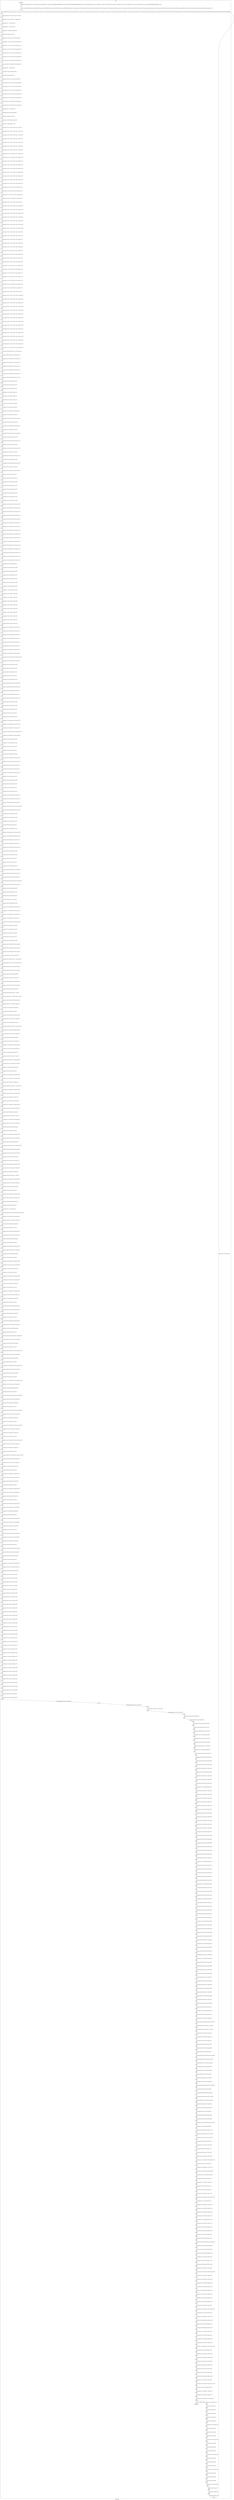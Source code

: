 digraph G {
label="Btor2XCFA";
subgraph cluster_0 {
label="main";
main_init[];
l1[];
l3[];
l4[];
l5[];
l6[];
l7[];
l8[];
l9[];
l10[];
l11[];
l12[];
l13[];
l14[];
l15[];
l16[];
l17[];
l18[];
l19[];
l20[];
l21[];
l22[];
l23[];
l24[];
l25[];
l26[];
l27[];
l28[];
l29[];
l30[];
l31[];
l32[];
l33[];
l34[];
l35[];
l36[];
l37[];
l38[];
l39[];
l40[];
l41[];
l42[];
l43[];
l44[];
l45[];
l46[];
l47[];
l48[];
l49[];
l50[];
l51[];
l52[];
l53[];
l54[];
l55[];
l56[];
l57[];
l58[];
l59[];
l60[];
l61[];
l62[];
l63[];
l64[];
l65[];
l66[];
l67[];
l68[];
l69[];
l70[];
l71[];
l72[];
l73[];
l74[];
l75[];
l76[];
l77[];
l78[];
l79[];
l80[];
l81[];
l82[];
l83[];
l84[];
l85[];
l86[];
l87[];
l88[];
l89[];
l90[];
l91[];
l92[];
l93[];
l94[];
l95[];
l96[];
l97[];
l98[];
l99[];
l100[];
l101[];
l102[];
l103[];
l104[];
l105[];
l106[];
l107[];
l108[];
l109[];
l110[];
l111[];
l112[];
l113[];
l114[];
l115[];
l116[];
l117[];
l118[];
l119[];
l120[];
l121[];
l122[];
l123[];
l124[];
l125[];
l126[];
l127[];
l128[];
l129[];
l130[];
l131[];
l132[];
l133[];
l134[];
l135[];
l136[];
l137[];
l138[];
l139[];
l140[];
l141[];
l142[];
l143[];
l144[];
l145[];
l146[];
l147[];
l148[];
l149[];
l150[];
l151[];
l152[];
l153[];
l154[];
l155[];
l156[];
l157[];
l158[];
l159[];
l160[];
l161[];
l162[];
l163[];
l164[];
l165[];
l166[];
l167[];
l168[];
l169[];
l170[];
l171[];
l172[];
l173[];
l174[];
l175[];
l176[];
l177[];
l178[];
l179[];
l180[];
l181[];
l182[];
l183[];
l184[];
l185[];
l186[];
l187[];
l188[];
l189[];
l190[];
l191[];
l192[];
l193[];
l194[];
l195[];
l196[];
l197[];
l198[];
l199[];
l200[];
l201[];
l202[];
l203[];
l204[];
l205[];
l206[];
l207[];
l208[];
l209[];
l210[];
l211[];
l212[];
l213[];
l214[];
l215[];
l216[];
l217[];
l218[];
l219[];
l220[];
l221[];
l222[];
l223[];
l224[];
l225[];
l226[];
l227[];
l228[];
l229[];
l230[];
l231[];
l232[];
l233[];
l234[];
l235[];
l236[];
l237[];
l238[];
l239[];
l240[];
l241[];
l242[];
l243[];
l244[];
l245[];
l246[];
l247[];
l248[];
l249[];
l250[];
l251[];
l252[];
l253[];
l254[];
l255[];
l256[];
l257[];
l258[];
l259[];
l260[];
l261[];
l262[];
l263[];
l264[];
l265[];
l266[];
l267[];
l268[];
l269[];
l270[];
l271[];
l272[];
l273[];
l274[];
l275[];
l276[];
l277[];
l278[];
l279[];
l280[];
l281[];
l282[];
l283[];
l284[];
l285[];
l286[];
l287[];
l288[];
l289[];
l290[];
l291[];
l292[];
l293[];
l294[];
l295[];
l296[];
l297[];
l298[];
l299[];
l300[];
l301[];
l302[];
l303[];
l304[];
l305[];
l306[];
l307[];
l308[];
l309[];
l310[];
l311[];
l312[];
l313[];
l314[];
l315[];
l316[];
l317[];
l318[];
l319[];
l320[];
l321[];
l322[];
l323[];
l324[];
l325[];
l326[];
l327[];
l328[];
l329[];
l330[];
l331[];
l332[];
l333[];
l334[];
l335[];
l336[];
l337[];
l338[];
l339[];
l340[];
l341[];
l342[];
l343[];
l344[];
l345[];
l346[];
l347[];
l348[];
l349[];
l350[];
l351[];
l352[];
l353[];
l354[];
l355[];
l356[];
l357[];
l358[];
l359[];
l360[];
l361[];
l362[];
l363[];
l364[];
l365[];
l366[];
l367[];
l368[];
l369[];
l370[];
l371[];
l372[];
l373[];
l374[];
l375[];
l376[];
l377[];
l378[];
l379[];
l380[];
l381[];
l382[];
l383[];
l384[];
l385[];
l386[];
l387[];
l388[];
l389[];
l390[];
l391[];
l392[];
l393[];
l394[];
l395[];
l396[];
l397[];
l398[];
l399[];
l400[];
l401[];
l402[];
l403[];
l404[];
l405[];
l406[];
l407[];
l408[];
l409[];
l410[];
l411[];
l412[];
l413[];
l414[];
l415[];
l416[];
l417[];
l418[];
l419[];
l420[];
l421[];
l422[];
l423[];
l424[];
l425[];
l426[];
l427[];
l428[];
l429[];
l430[];
l431[];
l432[];
l433[];
l434[];
l435[];
l436[];
l437[];
l438[];
l439[];
l440[];
l441[];
l442[];
l443[];
l444[];
l445[];
l446[];
l447[];
l448[];
l449[];
l450[];
l451[];
l452[];
l453[];
l454[];
l455[];
l456[];
l457[];
l458[];
l459[];
l460[];
l461[];
l462[];
l463[];
l464[];
l465[];
l466[];
l467[];
l468[];
l469[];
l470[];
l471[];
l472[];
l473[];
l474[];
l475[];
l476[];
l477[];
l478[];
l479[];
l480[];
l481[];
l482[];
l483[];
l484[];
l485[];
l486[];
l487[];
l488[];
l489[];
l490[];
l491[];
l492[];
l493[];
l494[];
l495[];
l496[];
l497[];
l498[];
l499[];
l500[];
l501[];
l502[];
l503[];
l504[];
l505[];
l506[];
l507[];
l508[];
l509[];
l510[];
l511[];
l512[];
l513[];
l514[];
l515[];
l516[];
l517[];
l518[];
l519[];
l520[];
l521[];
l522[];
l523[];
l524[];
l525[];
l526[];
l527[];
l528[];
l529[];
l530[];
l531[];
l532[];
l533[];
l534[];
l535[];
l536[];
l537[];
l538[];
l539[];
l540[];
l541[];
l542[];
l543[];
l544[];
l545[];
l546[];
l547[];
l548[];
l549[];
l550[];
l551[];
l552[];
l553[];
l554[];
l555[];
l556[];
l557[];
l558[];
l559[];
l560[];
l561[];
l562[];
l563[];
l564[];
l565[];
l566[];
l567[];
l568[];
l569[];
l570[];
l571[];
l572[];
l573[];
l574[];
l575[];
l576[];
l577[];
l578[];
l579[];
l580[];
l581[];
l582[];
l583[];
l584[];
l585[];
l586[];
l587[];
l588[];
l589[];
l590[];
l591[];
l592[];
l593[];
l594[];
l595[];
l596[];
l597[];
l598[];
l599[];
l600[];
l601[];
l602[];
l603[];
l604[];
l605[];
l606[];
l607[];
l608[];
l609[];
l610[];
l611[];
l612[];
l613[];
l614[];
l615[];
l616[];
l617[];
l618[];
l619[];
l620[];
l621[];
l622[];
l623[];
l624[];
l625[];
l626[];
l627[];
l628[];
l629[];
l630[];
l631[];
l632[];
l633[];
l634[];
l635[];
l636[];
l637[];
l638[];
l639[];
l640[];
l641[];
l642[];
l643[];
l644[];
main_error[];
l645[];
l646[];
l647[];
l648[];
l649[];
l650[];
l651[];
l652[];
l653[];
l654[];
l655[];
l656[];
l657[];
l658[];
l659[];
l660[];
l661[];
l662[];
l663[];
l664[];
l665[];
l666[];
l667[];
l668[];
l669[];
l670[];
main_init -> l1 [label="[(assign const_5 #b00000000),(assign const_16 #b0),(assign const_59 #b00000100),(assign const_64 #b000000000000000000000000),(assign const_85 #b00000000000000000000000000000001),(assign const_140 #b00000000),(assign const_145 #b00011001),(assign const_147 #b00010100),(assign const_149 #b00001010),(assign const_151 #b00000101),(assign const_397 #b00000001),(assign const_521 #b00000000000000000000000000111100)] "];
l3 -> l4 [label="[(havoc input_63),(havoc input_69),(havoc input_70),(havoc input_71),(havoc input_72),(havoc input_73),(havoc input_74),(havoc input_75),(havoc input_101),(havoc input_102),(havoc input_103),(havoc input_104),(havoc input_105),(havoc input_106),(havoc input_107),(havoc input_108),(havoc input_109),(havoc input_112),(havoc input_113),(havoc input_114),(havoc input_115),(havoc input_116),(havoc input_117),(havoc input_118),(havoc input_141),(havoc input_142),(havoc input_143),(havoc input_144),(havoc input_146),(havoc input_148),(havoc input_150),(havoc input_152),(havoc input_178),(havoc input_179),(havoc input_180),(havoc input_181),(havoc input_216),(havoc input_244),(havoc input_247),(havoc input_250),(havoc input_253)] "];
l4 -> l5 [label="[(assign comparison_60 (ite (= const_59 state_10) #b1 #b0))] "];
l5 -> l6 [label="[(assign binary_61 (bvand (bvnot state_57) comparison_60))] "];
l6 -> l7 [label="[(assign binary_65 (++ const_64 state_12))] "];
l7 -> l8 [label="[(assign binary_66 (++ const_64 state_6))] "];
l8 -> l9 [label="[(assign binary_67 (bvadd binary_65 binary_66))] "];
l9 -> l10 [label="[(assign slice_68 (extract binary_67 0 8))] "];
l10 -> l11 [label="[(assign ternary_76 (ite (= input_75 #b1) slice_68 state_6))] "];
l11 -> l12 [label="[(assign ternary_77 (ite (= input_74 #b1) slice_68 ternary_76))] "];
l12 -> l13 [label="[(assign ternary_78 (ite (= input_73 #b1) slice_68 ternary_77))] "];
l13 -> l14 [label="[(assign ternary_79 (ite (= input_72 #b1) slice_68 ternary_78))] "];
l14 -> l15 [label="[(assign ternary_80 (ite (= input_71 #b1) slice_68 ternary_79))] "];
l15 -> l16 [label="[(assign ternary_81 (ite (= input_70 #b1) slice_68 ternary_80))] "];
l16 -> l17 [label="[(assign ternary_82 (ite (= input_69 #b1) slice_68 ternary_81))] "];
l17 -> l18 [label="[(assign ternary_83 (ite (= input_63 #b1) slice_68 ternary_82))] "];
l18 -> l19 [label="[(assign binary_86 (++ const_64 state_8))] "];
l19 -> l20 [label="[(assign binary_87 (bvsub const_85 binary_86))] "];
l20 -> l21 [label="[(assign slice_88 (extract binary_87 0 8))] "];
l21 -> l22 [label="[(assign ternary_89 (ite (= input_75 #b1) slice_88 state_8))] "];
l22 -> l23 [label="[(assign ternary_90 (ite (= input_74 #b1) slice_88 ternary_89))] "];
l23 -> l24 [label="[(assign ternary_91 (ite (= input_73 #b1) slice_88 ternary_90))] "];
l24 -> l25 [label="[(assign ternary_92 (ite (= input_72 #b1) slice_88 ternary_91))] "];
l25 -> l26 [label="[(assign ternary_93 (ite (= input_71 #b1) slice_88 ternary_92))] "];
l26 -> l27 [label="[(assign ternary_94 (ite (= input_70 #b1) slice_88 ternary_93))] "];
l27 -> l28 [label="[(assign ternary_95 (ite (= input_69 #b1) slice_88 ternary_94))] "];
l28 -> l29 [label="[(assign ternary_96 (ite (= input_63 #b1) slice_88 ternary_95))] "];
l29 -> l30 [label="[(assign binary_98 (++ const_64 state_10))] "];
l30 -> l31 [label="[(assign binary_99 (bvadd const_85 binary_98))] "];
l31 -> l32 [label="[(assign slice_100 (extract binary_99 0 8))] "];
l32 -> l33 [label="[(assign binary_110 (bvsub binary_98 const_85))] "];
l33 -> l34 [label="[(assign slice_111 (extract binary_110 0 8))] "];
l34 -> l35 [label="[(assign ternary_119 (ite (= input_118 #b1) slice_111 state_10))] "];
l35 -> l36 [label="[(assign ternary_120 (ite (= input_117 #b1) slice_111 ternary_119))] "];
l36 -> l37 [label="[(assign ternary_121 (ite (= input_116 #b1) slice_111 ternary_120))] "];
l37 -> l38 [label="[(assign ternary_122 (ite (= input_115 #b1) slice_111 ternary_121))] "];
l38 -> l39 [label="[(assign ternary_123 (ite (= input_114 #b1) slice_111 ternary_122))] "];
l39 -> l40 [label="[(assign ternary_124 (ite (= input_113 #b1) slice_111 ternary_123))] "];
l40 -> l41 [label="[(assign ternary_125 (ite (= input_112 #b1) slice_111 ternary_124))] "];
l41 -> l42 [label="[(assign ternary_126 (ite (= input_109 #b1) slice_111 ternary_125))] "];
l42 -> l43 [label="[(assign ternary_127 (ite (= input_108 #b1) slice_100 ternary_126))] "];
l43 -> l44 [label="[(assign ternary_128 (ite (= input_107 #b1) slice_100 ternary_127))] "];
l44 -> l45 [label="[(assign ternary_129 (ite (= input_106 #b1) slice_100 ternary_128))] "];
l45 -> l46 [label="[(assign ternary_130 (ite (= input_105 #b1) slice_100 ternary_129))] "];
l46 -> l47 [label="[(assign ternary_131 (ite (= input_104 #b1) slice_100 ternary_130))] "];
l47 -> l48 [label="[(assign ternary_132 (ite (= input_103 #b1) slice_100 ternary_131))] "];
l48 -> l49 [label="[(assign ternary_133 (ite (= input_102 #b1) slice_100 ternary_132))] "];
l49 -> l50 [label="[(assign ternary_134 (ite (= input_101 #b1) slice_100 ternary_133))] "];
l50 -> l51 [label="[(assign ternary_135 (ite (= input_75 #b1) slice_100 ternary_134))] "];
l51 -> l52 [label="[(assign ternary_136 (ite (= input_73 #b1) slice_100 ternary_135))] "];
l52 -> l53 [label="[(assign ternary_137 (ite (= input_71 #b1) slice_100 ternary_136))] "];
l53 -> l54 [label="[(assign ternary_138 (ite (= input_69 #b1) slice_100 ternary_137))] "];
l54 -> l55 [label="[(assign ternary_153 (ite (= input_152 #b1) const_151 state_12))] "];
l55 -> l56 [label="[(assign ternary_154 (ite (= input_118 #b1) const_151 ternary_153))] "];
l56 -> l57 [label="[(assign ternary_155 (ite (= input_150 #b1) const_149 ternary_154))] "];
l57 -> l58 [label="[(assign ternary_156 (ite (= input_116 #b1) const_149 ternary_155))] "];
l58 -> l59 [label="[(assign ternary_157 (ite (= input_148 #b1) const_147 ternary_156))] "];
l59 -> l60 [label="[(assign ternary_158 (ite (= input_114 #b1) const_147 ternary_157))] "];
l60 -> l61 [label="[(assign ternary_159 (ite (= input_146 #b1) const_145 ternary_158))] "];
l61 -> l62 [label="[(assign ternary_160 (ite (= input_112 #b1) const_145 ternary_159))] "];
l62 -> l63 [label="[(assign ternary_161 (ite (= input_104 #b1) state_14 ternary_160))] "];
l63 -> l64 [label="[(assign ternary_162 (ite (= input_144 #b1) state_14 ternary_161))] "];
l64 -> l65 [label="[(assign ternary_163 (ite (= input_103 #b1) state_14 ternary_162))] "];
l65 -> l66 [label="[(assign ternary_164 (ite (= input_143 #b1) state_14 ternary_163))] "];
l66 -> l67 [label="[(assign ternary_165 (ite (= input_102 #b1) state_14 ternary_164))] "];
l67 -> l68 [label="[(assign ternary_166 (ite (= input_142 #b1) state_14 ternary_165))] "];
l68 -> l69 [label="[(assign ternary_167 (ite (= input_101 #b1) state_14 ternary_166))] "];
l69 -> l70 [label="[(assign ternary_168 (ite (= input_141 #b1) state_14 ternary_167))] "];
l70 -> l71 [label="[(assign ternary_169 (ite (= input_75 #b1) const_140 ternary_168))] "];
l71 -> l72 [label="[(assign ternary_170 (ite (= input_74 #b1) const_140 ternary_169))] "];
l72 -> l73 [label="[(assign ternary_171 (ite (= input_73 #b1) const_140 ternary_170))] "];
l73 -> l74 [label="[(assign ternary_172 (ite (= input_72 #b1) const_140 ternary_171))] "];
l74 -> l75 [label="[(assign ternary_173 (ite (= input_71 #b1) const_140 ternary_172))] "];
l75 -> l76 [label="[(assign ternary_174 (ite (= input_70 #b1) const_140 ternary_173))] "];
l76 -> l77 [label="[(assign ternary_175 (ite (= input_69 #b1) const_140 ternary_174))] "];
l77 -> l78 [label="[(assign ternary_176 (ite (= input_63 #b1) const_140 ternary_175))] "];
l78 -> l79 [label="[(assign ternary_182 (ite (= input_181 #b1) const_151 state_14))] "];
l79 -> l80 [label="[(assign ternary_183 (ite (= input_117 #b1) const_151 ternary_182))] "];
l80 -> l81 [label="[(assign ternary_184 (ite (= input_180 #b1) const_149 ternary_183))] "];
l81 -> l82 [label="[(assign ternary_185 (ite (= input_115 #b1) const_149 ternary_184))] "];
l82 -> l83 [label="[(assign ternary_186 (ite (= input_179 #b1) const_147 ternary_185))] "];
l83 -> l84 [label="[(assign ternary_187 (ite (= input_113 #b1) const_147 ternary_186))] "];
l84 -> l85 [label="[(assign ternary_188 (ite (= input_178 #b1) const_145 ternary_187))] "];
l85 -> l86 [label="[(assign ternary_189 (ite (= input_109 #b1) const_145 ternary_188))] "];
l86 -> l87 [label="[(assign ternary_190 (ite (= input_104 #b1) const_140 ternary_189))] "];
l87 -> l88 [label="[(assign ternary_191 (ite (= input_144 #b1) const_140 ternary_190))] "];
l88 -> l89 [label="[(assign ternary_192 (ite (= input_103 #b1) const_140 ternary_191))] "];
l89 -> l90 [label="[(assign ternary_193 (ite (= input_143 #b1) const_140 ternary_192))] "];
l90 -> l91 [label="[(assign ternary_194 (ite (= input_102 #b1) const_140 ternary_193))] "];
l91 -> l92 [label="[(assign ternary_195 (ite (= input_142 #b1) const_140 ternary_194))] "];
l92 -> l93 [label="[(assign ternary_196 (ite (= input_101 #b1) const_140 ternary_195))] "];
l93 -> l94 [label="[(assign ternary_197 (ite (= input_141 #b1) const_140 ternary_196))] "];
l94 -> l95 [label="[(assign binary_199 (bvand (bvnot state_17) (bvnot input_152)))] "];
l95 -> l96 [label="[(assign binary_200 (bvand binary_199 (bvnot input_118)))] "];
l96 -> l97 [label="[(assign binary_201 (bvand binary_200 (bvnot input_150)))] "];
l97 -> l98 [label="[(assign binary_202 (bvand binary_201 (bvnot input_116)))] "];
l98 -> l99 [label="[(assign binary_203 (bvand binary_202 (bvnot input_148)))] "];
l99 -> l100 [label="[(assign binary_204 (bvand binary_203 (bvnot input_114)))] "];
l100 -> l101 [label="[(assign binary_205 (bvand binary_204 (bvnot input_146)))] "];
l101 -> l102 [label="[(assign binary_206 (bvand binary_205 (bvnot input_112)))] "];
l102 -> l103 [label="[(assign binary_207 (bvor binary_206 input_75))] "];
l103 -> l104 [label="[(assign binary_208 (bvor binary_207 input_74))] "];
l104 -> l105 [label="[(assign binary_209 (bvor binary_208 input_73))] "];
l105 -> l106 [label="[(assign binary_210 (bvor binary_209 input_72))] "];
l106 -> l107 [label="[(assign binary_211 (bvor binary_210 input_71))] "];
l107 -> l108 [label="[(assign binary_212 (bvor binary_211 input_70))] "];
l108 -> l109 [label="[(assign binary_213 (bvor binary_212 input_69))] "];
l109 -> l110 [label="[(assign binary_214 (bvor binary_213 input_63))] "];
l110 -> l111 [label="[(assign binary_217 (bvand state_19 (bvnot input_216)))] "];
l111 -> l112 [label="[(assign binary_218 (bvor binary_217 input_152))] "];
l112 -> l113 [label="[(assign binary_219 (bvand binary_218 (bvnot input_181)))] "];
l113 -> l114 [label="[(assign binary_220 (bvor binary_219 input_118))] "];
l114 -> l115 [label="[(assign binary_221 (bvand binary_220 (bvnot input_117)))] "];
l115 -> l116 [label="[(assign binary_222 (bvor binary_221 input_150))] "];
l116 -> l117 [label="[(assign binary_223 (bvand binary_222 (bvnot input_180)))] "];
l117 -> l118 [label="[(assign binary_224 (bvor binary_223 input_116))] "];
l118 -> l119 [label="[(assign binary_225 (bvand binary_224 (bvnot input_115)))] "];
l119 -> l120 [label="[(assign binary_226 (bvor binary_225 input_148))] "];
l120 -> l121 [label="[(assign binary_227 (bvand binary_226 (bvnot input_179)))] "];
l121 -> l122 [label="[(assign binary_228 (bvor binary_227 input_114))] "];
l122 -> l123 [label="[(assign binary_229 (bvand binary_228 (bvnot input_113)))] "];
l123 -> l124 [label="[(assign binary_230 (bvor binary_229 input_146))] "];
l124 -> l125 [label="[(assign binary_231 (bvand binary_230 (bvnot input_178)))] "];
l125 -> l126 [label="[(assign binary_232 (bvor binary_231 input_112))] "];
l126 -> l127 [label="[(assign binary_233 (bvand binary_232 (bvnot input_109)))] "];
l127 -> l128 [label="[(assign binary_235 (bvor state_21 input_181))] "];
l128 -> l129 [label="[(assign binary_236 (bvor binary_235 input_117))] "];
l129 -> l130 [label="[(assign binary_237 (bvor binary_236 input_180))] "];
l130 -> l131 [label="[(assign binary_238 (bvor binary_237 input_115))] "];
l131 -> l132 [label="[(assign binary_239 (bvor binary_238 input_179))] "];
l132 -> l133 [label="[(assign binary_240 (bvor binary_239 input_113))] "];
l133 -> l134 [label="[(assign binary_241 (bvor binary_240 input_178))] "];
l134 -> l135 [label="[(assign binary_242 (bvor binary_241 input_109))] "];
l135 -> l136 [label="[(assign binary_243 (bvand binary_242 (bvnot input_108)))] "];
l136 -> l137 [label="[(assign binary_245 (bvand binary_243 (bvnot input_244)))] "];
l137 -> l138 [label="[(assign binary_246 (bvand binary_245 (bvnot input_107)))] "];
l138 -> l139 [label="[(assign binary_248 (bvand binary_246 (bvnot input_247)))] "];
l139 -> l140 [label="[(assign binary_249 (bvand binary_248 (bvnot input_106)))] "];
l140 -> l141 [label="[(assign binary_251 (bvand binary_249 (bvnot input_250)))] "];
l141 -> l142 [label="[(assign binary_252 (bvand binary_251 (bvnot input_105)))] "];
l142 -> l143 [label="[(assign binary_254 (bvand binary_252 (bvnot input_253)))] "];
l143 -> l144 [label="[(assign binary_255 (bvand binary_254 (bvnot input_104)))] "];
l144 -> l145 [label="[(assign binary_256 (bvand binary_255 (bvnot input_144)))] "];
l145 -> l146 [label="[(assign binary_257 (bvand binary_256 (bvnot input_103)))] "];
l146 -> l147 [label="[(assign binary_258 (bvand binary_257 (bvnot input_143)))] "];
l147 -> l148 [label="[(assign binary_259 (bvand binary_258 (bvnot input_102)))] "];
l148 -> l149 [label="[(assign binary_260 (bvand binary_259 (bvnot input_142)))] "];
l149 -> l150 [label="[(assign binary_261 (bvand binary_260 (bvnot input_101)))] "];
l150 -> l151 [label="[(assign binary_262 (bvand binary_261 (bvnot input_141)))] "];
l151 -> l152 [label="[(assign binary_264 (bvor state_23 input_216))] "];
l152 -> l153 [label="[(assign binary_265 (bvor binary_264 input_108))] "];
l153 -> l154 [label="[(assign binary_266 (bvor binary_265 input_244))] "];
l154 -> l155 [label="[(assign binary_267 (bvor binary_266 input_107))] "];
l155 -> l156 [label="[(assign binary_268 (bvor binary_267 input_247))] "];
l156 -> l157 [label="[(assign binary_269 (bvor binary_268 input_106))] "];
l157 -> l158 [label="[(assign binary_270 (bvor binary_269 input_250))] "];
l158 -> l159 [label="[(assign binary_271 (bvor binary_270 input_105))] "];
l159 -> l160 [label="[(assign binary_272 (bvor binary_271 input_253))] "];
l160 -> l161 [label="[(assign binary_273 (bvor binary_272 input_104))] "];
l161 -> l162 [label="[(assign binary_274 (bvor binary_273 input_144))] "];
l162 -> l163 [label="[(assign binary_275 (bvor binary_274 input_103))] "];
l163 -> l164 [label="[(assign binary_276 (bvor binary_275 input_143))] "];
l164 -> l165 [label="[(assign binary_277 (bvor binary_276 input_102))] "];
l165 -> l166 [label="[(assign binary_278 (bvor binary_277 input_142))] "];
l166 -> l167 [label="[(assign binary_279 (bvor binary_278 input_101))] "];
l167 -> l168 [label="[(assign binary_280 (bvor binary_279 input_141))] "];
l168 -> l169 [label="[(assign binary_281 (bvand binary_280 (bvnot input_75)))] "];
l169 -> l170 [label="[(assign binary_282 (bvand binary_281 (bvnot input_74)))] "];
l170 -> l171 [label="[(assign binary_283 (bvand binary_282 (bvnot input_73)))] "];
l171 -> l172 [label="[(assign binary_284 (bvand binary_283 (bvnot input_72)))] "];
l172 -> l173 [label="[(assign binary_285 (bvand binary_284 (bvnot input_71)))] "];
l173 -> l174 [label="[(assign binary_286 (bvand binary_285 (bvnot input_70)))] "];
l174 -> l175 [label="[(assign binary_287 (bvand binary_286 (bvnot input_69)))] "];
l175 -> l176 [label="[(assign binary_288 (bvand binary_287 (bvnot input_63)))] "];
l176 -> l177 [label="[(assign binary_290 (bvand (bvnot state_25) (bvnot input_152)))] "];
l177 -> l178 [label="[(assign binary_291 (bvand binary_290 (bvnot input_181)))] "];
l178 -> l179 [label="[(assign binary_292 (bvor binary_291 input_244))] "];
l179 -> l180 [label="[(assign binary_293 (bvor binary_292 input_144))] "];
l180 -> l181 [label="[(assign binary_294 (bvor binary_293 input_74))] "];
l181 -> l182 [label="[(assign binary_296 (bvor state_27 input_152))] "];
l182 -> l183 [label="[(assign binary_297 (bvor binary_296 input_181))] "];
l183 -> l184 [label="[(assign binary_298 (bvand binary_297 (bvnot input_108)))] "];
l184 -> l185 [label="[(assign binary_299 (bvand binary_298 (bvnot input_104)))] "];
l185 -> l186 [label="[(assign binary_300 (bvand binary_299 (bvnot input_75)))] "];
l186 -> l187 [label="[(assign binary_302 (bvand state_29 (bvnot input_118)))] "];
l187 -> l188 [label="[(assign binary_303 (bvand binary_302 (bvnot input_117)))] "];
l188 -> l189 [label="[(assign binary_304 (bvor binary_303 input_108))] "];
l189 -> l190 [label="[(assign binary_305 (bvor binary_304 input_104))] "];
l190 -> l191 [label="[(assign binary_306 (bvor binary_305 input_75))] "];
l191 -> l192 [label="[(assign binary_308 (bvor state_31 input_118))] "];
l192 -> l193 [label="[(assign binary_309 (bvor binary_308 input_117))] "];
l193 -> l194 [label="[(assign binary_310 (bvand binary_309 (bvnot input_244)))] "];
l194 -> l195 [label="[(assign binary_311 (bvand binary_310 (bvnot input_144)))] "];
l195 -> l196 [label="[(assign binary_312 (bvand binary_311 (bvnot input_74)))] "];
l196 -> l197 [label="[(assign binary_314 (bvand (bvnot state_33) (bvnot input_150)))] "];
l197 -> l198 [label="[(assign binary_315 (bvand binary_314 (bvnot input_180)))] "];
l198 -> l199 [label="[(assign binary_316 (bvor binary_315 input_247))] "];
l199 -> l200 [label="[(assign binary_317 (bvor binary_316 input_143))] "];
l200 -> l201 [label="[(assign binary_318 (bvor binary_317 input_72))] "];
l201 -> l202 [label="[(assign binary_320 (bvor state_35 input_150))] "];
l202 -> l203 [label="[(assign binary_321 (bvor binary_320 input_180))] "];
l203 -> l204 [label="[(assign binary_322 (bvand binary_321 (bvnot input_107)))] "];
l204 -> l205 [label="[(assign binary_323 (bvand binary_322 (bvnot input_103)))] "];
l205 -> l206 [label="[(assign binary_324 (bvand binary_323 (bvnot input_73)))] "];
l206 -> l207 [label="[(assign binary_326 (bvand state_37 (bvnot input_116)))] "];
l207 -> l208 [label="[(assign binary_327 (bvand binary_326 (bvnot input_115)))] "];
l208 -> l209 [label="[(assign binary_328 (bvor binary_327 input_107))] "];
l209 -> l210 [label="[(assign binary_329 (bvor binary_328 input_103))] "];
l210 -> l211 [label="[(assign binary_330 (bvor binary_329 input_73))] "];
l211 -> l212 [label="[(assign binary_332 (bvor state_39 input_116))] "];
l212 -> l213 [label="[(assign binary_333 (bvor binary_332 input_115))] "];
l213 -> l214 [label="[(assign binary_334 (bvand binary_333 (bvnot input_247)))] "];
l214 -> l215 [label="[(assign binary_335 (bvand binary_334 (bvnot input_143)))] "];
l215 -> l216 [label="[(assign binary_336 (bvand binary_335 (bvnot input_72)))] "];
l216 -> l217 [label="[(assign binary_338 (bvand (bvnot state_41) (bvnot input_148)))] "];
l217 -> l218 [label="[(assign binary_339 (bvand binary_338 (bvnot input_179)))] "];
l218 -> l219 [label="[(assign binary_340 (bvor binary_339 input_250))] "];
l219 -> l220 [label="[(assign binary_341 (bvor binary_340 input_142))] "];
l220 -> l221 [label="[(assign binary_342 (bvor binary_341 input_70))] "];
l221 -> l222 [label="[(assign binary_344 (bvor state_43 input_148))] "];
l222 -> l223 [label="[(assign binary_345 (bvor binary_344 input_179))] "];
l223 -> l224 [label="[(assign binary_346 (bvand binary_345 (bvnot input_106)))] "];
l224 -> l225 [label="[(assign binary_347 (bvand binary_346 (bvnot input_102)))] "];
l225 -> l226 [label="[(assign binary_348 (bvand binary_347 (bvnot input_71)))] "];
l226 -> l227 [label="[(assign binary_350 (bvand state_45 (bvnot input_114)))] "];
l227 -> l228 [label="[(assign binary_351 (bvand binary_350 (bvnot input_113)))] "];
l228 -> l229 [label="[(assign binary_352 (bvor binary_351 input_106))] "];
l229 -> l230 [label="[(assign binary_353 (bvor binary_352 input_102))] "];
l230 -> l231 [label="[(assign binary_354 (bvor binary_353 input_71))] "];
l231 -> l232 [label="[(assign binary_356 (bvor state_47 input_114))] "];
l232 -> l233 [label="[(assign binary_357 (bvor binary_356 input_113))] "];
l233 -> l234 [label="[(assign binary_358 (bvand binary_357 (bvnot input_250)))] "];
l234 -> l235 [label="[(assign binary_359 (bvand binary_358 (bvnot input_142)))] "];
l235 -> l236 [label="[(assign binary_360 (bvand binary_359 (bvnot input_70)))] "];
l236 -> l237 [label="[(assign binary_362 (bvand (bvnot state_49) (bvnot input_146)))] "];
l237 -> l238 [label="[(assign binary_363 (bvand binary_362 (bvnot input_178)))] "];
l238 -> l239 [label="[(assign binary_364 (bvor binary_363 input_253))] "];
l239 -> l240 [label="[(assign binary_365 (bvor binary_364 input_141))] "];
l240 -> l241 [label="[(assign binary_366 (bvor binary_365 input_63))] "];
l241 -> l242 [label="[(assign binary_368 (bvor state_51 input_146))] "];
l242 -> l243 [label="[(assign binary_369 (bvor binary_368 input_178))] "];
l243 -> l244 [label="[(assign binary_370 (bvand binary_369 (bvnot input_105)))] "];
l244 -> l245 [label="[(assign binary_371 (bvand binary_370 (bvnot input_101)))] "];
l245 -> l246 [label="[(assign binary_372 (bvand binary_371 (bvnot input_69)))] "];
l246 -> l247 [label="[(assign binary_374 (bvand state_53 (bvnot input_112)))] "];
l247 -> l248 [label="[(assign binary_375 (bvand binary_374 (bvnot input_109)))] "];
l248 -> l249 [label="[(assign binary_376 (bvor binary_375 input_105))] "];
l249 -> l250 [label="[(assign binary_377 (bvor binary_376 input_101))] "];
l250 -> l251 [label="[(assign binary_378 (bvor binary_377 input_69))] "];
l251 -> l252 [label="[(assign binary_380 (bvor state_55 input_112))] "];
l252 -> l253 [label="[(assign binary_381 (bvor binary_380 input_109))] "];
l253 -> l254 [label="[(assign binary_382 (bvand binary_381 (bvnot input_253)))] "];
l254 -> l255 [label="[(assign binary_383 (bvand binary_382 (bvnot input_141)))] "];
l255 -> l256 [label="[(assign binary_384 (bvand binary_383 (bvnot input_63)))] "];
l256 -> l257 [label="[(assign binary_386 (bvor state_19 (bvnot input_216)))] "];
l257 -> l258 [label="[(assign binary_387 (bvand (bvnot state_17) (bvnot state_25)))] "];
l258 -> l259 [label="[(assign comparison_388 (ite (= const_140 state_8) #b1 #b0))] "];
l259 -> l260 [label="[(assign binary_389 (bvand binary_387 comparison_388))] "];
l260 -> l261 [label="[(assign binary_390 (bvor (bvnot input_152) binary_389))] "];
l261 -> l262 [label="[(assign binary_391 (bvand binary_386 binary_390))] "];
l262 -> l263 [label="[(assign binary_392 (bvand state_19 (bvnot state_25)))] "];
l263 -> l264 [label="[(assign binary_393 (bvand binary_392 comparison_388))] "];
l264 -> l265 [label="[(assign binary_394 (bvor (bvnot input_181) binary_393))] "];
l265 -> l266 [label="[(assign binary_395 (bvand binary_391 binary_394))] "];
l266 -> l267 [label="[(assign binary_396 (bvand (bvnot state_17) state_29))] "];
l267 -> l268 [label="[(assign comparison_398 (ite (= const_397 state_8) #b1 #b0))] "];
l268 -> l269 [label="[(assign binary_399 (bvand binary_396 comparison_398))] "];
l269 -> l270 [label="[(assign binary_400 (bvor (bvnot input_118) binary_399))] "];
l270 -> l271 [label="[(assign binary_401 (bvand binary_395 binary_400))] "];
l271 -> l272 [label="[(assign binary_402 (bvand state_19 state_29))] "];
l272 -> l273 [label="[(assign binary_403 (bvand binary_402 comparison_398))] "];
l273 -> l274 [label="[(assign binary_404 (bvor (bvnot input_117) binary_403))] "];
l274 -> l275 [label="[(assign binary_405 (bvand binary_401 binary_404))] "];
l275 -> l276 [label="[(assign binary_406 (bvand (bvnot state_17) (bvnot state_33)))] "];
l276 -> l277 [label="[(assign binary_407 (bvand binary_406 comparison_388))] "];
l277 -> l278 [label="[(assign binary_408 (bvor (bvnot input_150) binary_407))] "];
l278 -> l279 [label="[(assign binary_409 (bvand binary_405 binary_408))] "];
l279 -> l280 [label="[(assign binary_410 (bvand state_19 (bvnot state_33)))] "];
l280 -> l281 [label="[(assign binary_411 (bvand binary_410 comparison_388))] "];
l281 -> l282 [label="[(assign binary_412 (bvor (bvnot input_180) binary_411))] "];
l282 -> l283 [label="[(assign binary_413 (bvand binary_409 binary_412))] "];
l283 -> l284 [label="[(assign binary_414 (bvand (bvnot state_17) state_37))] "];
l284 -> l285 [label="[(assign binary_415 (bvand binary_414 comparison_398))] "];
l285 -> l286 [label="[(assign binary_416 (bvor (bvnot input_116) binary_415))] "];
l286 -> l287 [label="[(assign binary_417 (bvand binary_413 binary_416))] "];
l287 -> l288 [label="[(assign binary_418 (bvand state_19 state_37))] "];
l288 -> l289 [label="[(assign binary_419 (bvand binary_418 comparison_398))] "];
l289 -> l290 [label="[(assign binary_420 (bvor (bvnot input_115) binary_419))] "];
l290 -> l291 [label="[(assign binary_421 (bvand binary_417 binary_420))] "];
l291 -> l292 [label="[(assign binary_422 (bvand (bvnot state_17) (bvnot state_41)))] "];
l292 -> l293 [label="[(assign binary_423 (bvand binary_422 comparison_388))] "];
l293 -> l294 [label="[(assign binary_424 (bvor (bvnot input_148) binary_423))] "];
l294 -> l295 [label="[(assign binary_425 (bvand binary_421 binary_424))] "];
l295 -> l296 [label="[(assign binary_426 (bvand state_19 (bvnot state_41)))] "];
l296 -> l297 [label="[(assign binary_427 (bvand binary_426 comparison_388))] "];
l297 -> l298 [label="[(assign binary_428 (bvor (bvnot input_179) binary_427))] "];
l298 -> l299 [label="[(assign binary_429 (bvand binary_425 binary_428))] "];
l299 -> l300 [label="[(assign binary_430 (bvand (bvnot state_17) state_45))] "];
l300 -> l301 [label="[(assign binary_431 (bvand binary_430 comparison_398))] "];
l301 -> l302 [label="[(assign binary_432 (bvor (bvnot input_114) binary_431))] "];
l302 -> l303 [label="[(assign binary_433 (bvand binary_429 binary_432))] "];
l303 -> l304 [label="[(assign binary_434 (bvand state_19 state_45))] "];
l304 -> l305 [label="[(assign binary_435 (bvand binary_434 comparison_398))] "];
l305 -> l306 [label="[(assign binary_436 (bvor (bvnot input_113) binary_435))] "];
l306 -> l307 [label="[(assign binary_437 (bvand binary_433 binary_436))] "];
l307 -> l308 [label="[(assign binary_438 (bvand (bvnot state_17) (bvnot state_49)))] "];
l308 -> l309 [label="[(assign binary_439 (bvand binary_438 comparison_388))] "];
l309 -> l310 [label="[(assign binary_440 (bvor (bvnot input_146) binary_439))] "];
l310 -> l311 [label="[(assign binary_441 (bvand binary_437 binary_440))] "];
l311 -> l312 [label="[(assign binary_442 (bvand state_19 (bvnot state_49)))] "];
l312 -> l313 [label="[(assign binary_443 (bvand binary_442 comparison_388))] "];
l313 -> l314 [label="[(assign binary_444 (bvor (bvnot input_178) binary_443))] "];
l314 -> l315 [label="[(assign binary_445 (bvand binary_441 binary_444))] "];
l315 -> l316 [label="[(assign binary_446 (bvand (bvnot state_17) state_53))] "];
l316 -> l317 [label="[(assign binary_447 (bvand binary_446 comparison_398))] "];
l317 -> l318 [label="[(assign binary_448 (bvor (bvnot input_112) binary_447))] "];
l318 -> l319 [label="[(assign binary_449 (bvand binary_445 binary_448))] "];
l319 -> l320 [label="[(assign binary_450 (bvand state_19 state_53))] "];
l320 -> l321 [label="[(assign binary_451 (bvand binary_450 comparison_398))] "];
l321 -> l322 [label="[(assign binary_452 (bvor (bvnot input_109) binary_451))] "];
l322 -> l323 [label="[(assign binary_453 (bvand binary_449 binary_452))] "];
l323 -> l324 [label="[(assign binary_454 (bvand state_21 state_27))] "];
l324 -> l325 [label="[(assign binary_455 (++ const_64 state_14))] "];
l325 -> l326 [label="[(assign comparison_456 (ite (bvule binary_455 binary_65) #b1 #b0))] "];
l326 -> l327 [label="[(assign binary_457 (bvand binary_454 comparison_456))] "];
l327 -> l328 [label="[(assign binary_458 (bvor (bvnot input_108) binary_457))] "];
l328 -> l329 [label="[(assign binary_459 (bvand binary_453 binary_458))] "];
l329 -> l330 [label="[(assign binary_460 (bvand state_21 state_31))] "];
l330 -> l331 [label="[(assign binary_461 (bvand binary_460 comparison_456))] "];
l331 -> l332 [label="[(assign binary_462 (bvor (bvnot input_244) binary_461))] "];
l332 -> l333 [label="[(assign binary_463 (bvand binary_459 binary_462))] "];
l333 -> l334 [label="[(assign binary_464 (bvand state_21 state_35))] "];
l334 -> l335 [label="[(assign binary_465 (bvand binary_464 comparison_456))] "];
l335 -> l336 [label="[(assign binary_466 (bvor (bvnot input_107) binary_465))] "];
l336 -> l337 [label="[(assign binary_467 (bvand binary_463 binary_466))] "];
l337 -> l338 [label="[(assign binary_468 (bvand state_21 state_39))] "];
l338 -> l339 [label="[(assign binary_469 (bvand binary_468 comparison_456))] "];
l339 -> l340 [label="[(assign binary_470 (bvor (bvnot input_247) binary_469))] "];
l340 -> l341 [label="[(assign binary_471 (bvand binary_467 binary_470))] "];
l341 -> l342 [label="[(assign binary_472 (bvand state_21 state_43))] "];
l342 -> l343 [label="[(assign binary_473 (bvand binary_472 comparison_456))] "];
l343 -> l344 [label="[(assign binary_474 (bvor (bvnot input_106) binary_473))] "];
l344 -> l345 [label="[(assign binary_475 (bvand binary_471 binary_474))] "];
l345 -> l346 [label="[(assign binary_476 (bvand state_21 state_47))] "];
l346 -> l347 [label="[(assign binary_477 (bvand binary_476 comparison_456))] "];
l347 -> l348 [label="[(assign binary_478 (bvor (bvnot input_250) binary_477))] "];
l348 -> l349 [label="[(assign binary_479 (bvand binary_475 binary_478))] "];
l349 -> l350 [label="[(assign binary_480 (bvand state_21 state_51))] "];
l350 -> l351 [label="[(assign binary_481 (bvand binary_480 comparison_456))] "];
l351 -> l352 [label="[(assign binary_482 (bvor (bvnot input_105) binary_481))] "];
l352 -> l353 [label="[(assign binary_483 (bvand binary_479 binary_482))] "];
l353 -> l354 [label="[(assign binary_484 (bvand state_21 state_55))] "];
l354 -> l355 [label="[(assign binary_485 (bvand binary_484 comparison_456))] "];
l355 -> l356 [label="[(assign binary_486 (bvor (bvnot input_253) binary_485))] "];
l356 -> l357 [label="[(assign binary_487 (bvand binary_483 binary_486))] "];
l357 -> l358 [label="[(assign binary_488 (bvand state_21 state_27))] "];
l358 -> l359 [label="[(assign binary_489 (bvand binary_488 (bvnot comparison_456)))] "];
l359 -> l360 [label="[(assign binary_490 (bvor (bvnot input_104) binary_489))] "];
l360 -> l361 [label="[(assign binary_491 (bvand binary_487 binary_490))] "];
l361 -> l362 [label="[(assign binary_492 (bvand state_21 state_31))] "];
l362 -> l363 [label="[(assign binary_493 (bvand binary_492 (bvnot comparison_456)))] "];
l363 -> l364 [label="[(assign binary_494 (bvor (bvnot input_144) binary_493))] "];
l364 -> l365 [label="[(assign binary_495 (bvand binary_491 binary_494))] "];
l365 -> l366 [label="[(assign binary_496 (bvand state_21 state_35))] "];
l366 -> l367 [label="[(assign binary_497 (bvand binary_496 (bvnot comparison_456)))] "];
l367 -> l368 [label="[(assign binary_498 (bvor (bvnot input_103) binary_497))] "];
l368 -> l369 [label="[(assign binary_499 (bvand binary_495 binary_498))] "];
l369 -> l370 [label="[(assign binary_500 (bvand state_21 state_39))] "];
l370 -> l371 [label="[(assign binary_501 (bvand binary_500 (bvnot comparison_456)))] "];
l371 -> l372 [label="[(assign binary_502 (bvor (bvnot input_143) binary_501))] "];
l372 -> l373 [label="[(assign binary_503 (bvand binary_499 binary_502))] "];
l373 -> l374 [label="[(assign binary_504 (bvand state_21 state_43))] "];
l374 -> l375 [label="[(assign binary_505 (bvand binary_504 (bvnot comparison_456)))] "];
l375 -> l376 [label="[(assign binary_506 (bvor (bvnot input_102) binary_505))] "];
l376 -> l377 [label="[(assign binary_507 (bvand binary_503 binary_506))] "];
l377 -> l378 [label="[(assign binary_508 (bvand state_21 state_47))] "];
l378 -> l379 [label="[(assign binary_509 (bvand binary_508 (bvnot comparison_456)))] "];
l379 -> l380 [label="[(assign binary_510 (bvor (bvnot input_142) binary_509))] "];
l380 -> l381 [label="[(assign binary_511 (bvand binary_507 binary_510))] "];
l381 -> l382 [label="[(assign binary_512 (bvand state_21 state_51))] "];
l382 -> l383 [label="[(assign binary_513 (bvand binary_512 (bvnot comparison_456)))] "];
l383 -> l384 [label="[(assign binary_514 (bvor (bvnot input_101) binary_513))] "];
l384 -> l385 [label="[(assign binary_515 (bvand binary_511 binary_514))] "];
l385 -> l386 [label="[(assign binary_516 (bvand state_21 state_55))] "];
l386 -> l387 [label="[(assign binary_517 (bvand binary_516 (bvnot comparison_456)))] "];
l387 -> l388 [label="[(assign binary_518 (bvor (bvnot input_141) binary_517))] "];
l388 -> l389 [label="[(assign binary_519 (bvand binary_515 binary_518))] "];
l389 -> l390 [label="[(assign binary_520 (bvand state_23 state_27))] "];
l390 -> l391 [label="[(assign comparison_522 (ite (bvule binary_67 const_521) #b1 #b0))] "];
l391 -> l392 [label="[(assign binary_523 (bvand binary_520 comparison_522))] "];
l392 -> l393 [label="[(assign binary_524 (bvor (bvnot input_75) binary_523))] "];
l393 -> l394 [label="[(assign binary_525 (bvand binary_519 binary_524))] "];
l394 -> l395 [label="[(assign binary_526 (bvand state_23 state_31))] "];
l395 -> l396 [label="[(assign binary_527 (bvand binary_526 comparison_522))] "];
l396 -> l397 [label="[(assign binary_528 (bvor (bvnot input_74) binary_527))] "];
l397 -> l398 [label="[(assign binary_529 (bvand binary_525 binary_528))] "];
l398 -> l399 [label="[(assign binary_530 (bvand state_23 state_35))] "];
l399 -> l400 [label="[(assign binary_531 (bvand binary_530 comparison_522))] "];
l400 -> l401 [label="[(assign binary_532 (bvor (bvnot input_73) binary_531))] "];
l401 -> l402 [label="[(assign binary_533 (bvand binary_529 binary_532))] "];
l402 -> l403 [label="[(assign binary_534 (bvand state_23 state_39))] "];
l403 -> l404 [label="[(assign binary_535 (bvand binary_534 comparison_522))] "];
l404 -> l405 [label="[(assign binary_536 (bvor (bvnot input_72) binary_535))] "];
l405 -> l406 [label="[(assign binary_537 (bvand binary_533 binary_536))] "];
l406 -> l407 [label="[(assign binary_538 (bvand state_23 state_43))] "];
l407 -> l408 [label="[(assign binary_539 (bvand binary_538 comparison_522))] "];
l408 -> l409 [label="[(assign binary_540 (bvor (bvnot input_71) binary_539))] "];
l409 -> l410 [label="[(assign binary_541 (bvand binary_537 binary_540))] "];
l410 -> l411 [label="[(assign binary_542 (bvand state_23 state_47))] "];
l411 -> l412 [label="[(assign binary_543 (bvand binary_542 comparison_522))] "];
l412 -> l413 [label="[(assign binary_544 (bvor (bvnot input_70) binary_543))] "];
l413 -> l414 [label="[(assign binary_545 (bvand binary_541 binary_544))] "];
l414 -> l415 [label="[(assign binary_546 (bvand state_23 state_51))] "];
l415 -> l416 [label="[(assign binary_547 (bvand binary_546 comparison_522))] "];
l416 -> l417 [label="[(assign binary_548 (bvor (bvnot input_69) binary_547))] "];
l417 -> l418 [label="[(assign binary_549 (bvand binary_545 binary_548))] "];
l418 -> l419 [label="[(assign binary_550 (bvand state_23 state_55))] "];
l419 -> l420 [label="[(assign binary_551 (bvand binary_550 comparison_522))] "];
l420 -> l421 [label="[(assign binary_552 (bvor (bvnot input_63) binary_551))] "];
l421 -> l422 [label="[(assign binary_553 (bvand binary_549 binary_552))] "];
l422 -> l423 [label="[(assign binary_554 (bvor input_216 input_152))] "];
l423 -> l424 [label="[(assign binary_555 (bvor input_181 binary_554))] "];
l424 -> l425 [label="[(assign binary_556 (bvor input_118 binary_555))] "];
l425 -> l426 [label="[(assign binary_557 (bvor input_117 binary_556))] "];
l426 -> l427 [label="[(assign binary_558 (bvor input_150 binary_557))] "];
l427 -> l428 [label="[(assign binary_559 (bvor input_180 binary_558))] "];
l428 -> l429 [label="[(assign binary_560 (bvor input_116 binary_559))] "];
l429 -> l430 [label="[(assign binary_561 (bvor input_115 binary_560))] "];
l430 -> l431 [label="[(assign binary_562 (bvor input_148 binary_561))] "];
l431 -> l432 [label="[(assign binary_563 (bvor input_179 binary_562))] "];
l432 -> l433 [label="[(assign binary_564 (bvor input_114 binary_563))] "];
l433 -> l434 [label="[(assign binary_565 (bvor input_113 binary_564))] "];
l434 -> l435 [label="[(assign binary_566 (bvor input_146 binary_565))] "];
l435 -> l436 [label="[(assign binary_567 (bvor input_178 binary_566))] "];
l436 -> l437 [label="[(assign binary_568 (bvor input_112 binary_567))] "];
l437 -> l438 [label="[(assign binary_569 (bvor input_109 binary_568))] "];
l438 -> l439 [label="[(assign binary_570 (bvor input_108 binary_569))] "];
l439 -> l440 [label="[(assign binary_571 (bvor input_244 binary_570))] "];
l440 -> l441 [label="[(assign binary_572 (bvor input_107 binary_571))] "];
l441 -> l442 [label="[(assign binary_573 (bvor input_247 binary_572))] "];
l442 -> l443 [label="[(assign binary_574 (bvor input_106 binary_573))] "];
l443 -> l444 [label="[(assign binary_575 (bvor input_250 binary_574))] "];
l444 -> l445 [label="[(assign binary_576 (bvor input_105 binary_575))] "];
l445 -> l446 [label="[(assign binary_577 (bvor input_253 binary_576))] "];
l446 -> l447 [label="[(assign binary_578 (bvor input_104 binary_577))] "];
l447 -> l448 [label="[(assign binary_579 (bvor input_144 binary_578))] "];
l448 -> l449 [label="[(assign binary_580 (bvor input_103 binary_579))] "];
l449 -> l450 [label="[(assign binary_581 (bvor input_143 binary_580))] "];
l450 -> l451 [label="[(assign binary_582 (bvor input_102 binary_581))] "];
l451 -> l452 [label="[(assign binary_583 (bvor input_142 binary_582))] "];
l452 -> l453 [label="[(assign binary_584 (bvor input_101 binary_583))] "];
l453 -> l454 [label="[(assign binary_585 (bvor input_141 binary_584))] "];
l454 -> l455 [label="[(assign binary_586 (bvor input_75 binary_585))] "];
l455 -> l456 [label="[(assign binary_587 (bvor input_74 binary_586))] "];
l456 -> l457 [label="[(assign binary_588 (bvor input_73 binary_587))] "];
l457 -> l458 [label="[(assign binary_589 (bvor input_72 binary_588))] "];
l458 -> l459 [label="[(assign binary_590 (bvor input_71 binary_589))] "];
l459 -> l460 [label="[(assign binary_591 (bvor input_70 binary_590))] "];
l460 -> l461 [label="[(assign binary_592 (bvor input_69 binary_591))] "];
l461 -> l462 [label="[(assign binary_593 (bvor input_63 binary_592))] "];
l462 -> l463 [label="[(assign binary_594 (bvand binary_553 binary_593))] "];
l463 -> l464 [label="[(assign binary_595 (bvand input_216 input_152))] "];
l464 -> l465 [label="[(assign binary_596 (bvand input_181 binary_554))] "];
l465 -> l466 [label="[(assign binary_597 (bvor binary_595 binary_596))] "];
l466 -> l467 [label="[(assign binary_598 (bvand input_118 binary_555))] "];
l467 -> l468 [label="[(assign binary_599 (bvor binary_597 binary_598))] "];
l468 -> l469 [label="[(assign binary_600 (bvand input_117 binary_556))] "];
l469 -> l470 [label="[(assign binary_601 (bvor binary_599 binary_600))] "];
l470 -> l471 [label="[(assign binary_602 (bvand input_150 binary_557))] "];
l471 -> l472 [label="[(assign binary_603 (bvor binary_601 binary_602))] "];
l472 -> l473 [label="[(assign binary_604 (bvand input_180 binary_558))] "];
l473 -> l474 [label="[(assign binary_605 (bvor binary_603 binary_604))] "];
l474 -> l475 [label="[(assign binary_606 (bvand input_116 binary_559))] "];
l475 -> l476 [label="[(assign binary_607 (bvor binary_605 binary_606))] "];
l476 -> l477 [label="[(assign binary_608 (bvand input_115 binary_560))] "];
l477 -> l478 [label="[(assign binary_609 (bvor binary_607 binary_608))] "];
l478 -> l479 [label="[(assign binary_610 (bvand input_148 binary_561))] "];
l479 -> l480 [label="[(assign binary_611 (bvor binary_609 binary_610))] "];
l480 -> l481 [label="[(assign binary_612 (bvand input_179 binary_562))] "];
l481 -> l482 [label="[(assign binary_613 (bvor binary_611 binary_612))] "];
l482 -> l483 [label="[(assign binary_614 (bvand input_114 binary_563))] "];
l483 -> l484 [label="[(assign binary_615 (bvor binary_613 binary_614))] "];
l484 -> l485 [label="[(assign binary_616 (bvand input_113 binary_564))] "];
l485 -> l486 [label="[(assign binary_617 (bvor binary_615 binary_616))] "];
l486 -> l487 [label="[(assign binary_618 (bvand input_146 binary_565))] "];
l487 -> l488 [label="[(assign binary_619 (bvor binary_617 binary_618))] "];
l488 -> l489 [label="[(assign binary_620 (bvand input_178 binary_566))] "];
l489 -> l490 [label="[(assign binary_621 (bvor binary_619 binary_620))] "];
l490 -> l491 [label="[(assign binary_622 (bvand input_112 binary_567))] "];
l491 -> l492 [label="[(assign binary_623 (bvor binary_621 binary_622))] "];
l492 -> l493 [label="[(assign binary_624 (bvand input_109 binary_568))] "];
l493 -> l494 [label="[(assign binary_625 (bvor binary_623 binary_624))] "];
l494 -> l495 [label="[(assign binary_626 (bvand input_108 binary_569))] "];
l495 -> l496 [label="[(assign binary_627 (bvor binary_625 binary_626))] "];
l496 -> l497 [label="[(assign binary_628 (bvand input_244 binary_570))] "];
l497 -> l498 [label="[(assign binary_629 (bvor binary_627 binary_628))] "];
l498 -> l499 [label="[(assign binary_630 (bvand input_107 binary_571))] "];
l499 -> l500 [label="[(assign binary_631 (bvor binary_629 binary_630))] "];
l500 -> l501 [label="[(assign binary_632 (bvand input_247 binary_572))] "];
l501 -> l502 [label="[(assign binary_633 (bvor binary_631 binary_632))] "];
l502 -> l503 [label="[(assign binary_634 (bvand input_106 binary_573))] "];
l503 -> l504 [label="[(assign binary_635 (bvor binary_633 binary_634))] "];
l504 -> l505 [label="[(assign binary_636 (bvand input_250 binary_574))] "];
l505 -> l506 [label="[(assign binary_637 (bvor binary_635 binary_636))] "];
l506 -> l507 [label="[(assign binary_638 (bvand input_105 binary_575))] "];
l507 -> l508 [label="[(assign binary_639 (bvor binary_637 binary_638))] "];
l508 -> l509 [label="[(assign binary_640 (bvand input_253 binary_576))] "];
l509 -> l510 [label="[(assign binary_641 (bvor binary_639 binary_640))] "];
l510 -> l511 [label="[(assign binary_642 (bvand input_104 binary_577))] "];
l511 -> l512 [label="[(assign binary_643 (bvor binary_641 binary_642))] "];
l512 -> l513 [label="[(assign binary_644 (bvand input_144 binary_578))] "];
l513 -> l514 [label="[(assign binary_645 (bvor binary_643 binary_644))] "];
l514 -> l515 [label="[(assign binary_646 (bvand input_103 binary_579))] "];
l515 -> l516 [label="[(assign binary_647 (bvor binary_645 binary_646))] "];
l516 -> l517 [label="[(assign binary_648 (bvand input_143 binary_580))] "];
l517 -> l518 [label="[(assign binary_649 (bvor binary_647 binary_648))] "];
l518 -> l519 [label="[(assign binary_650 (bvand input_102 binary_581))] "];
l519 -> l520 [label="[(assign binary_651 (bvor binary_649 binary_650))] "];
l520 -> l521 [label="[(assign binary_652 (bvand input_142 binary_582))] "];
l521 -> l522 [label="[(assign binary_653 (bvor binary_651 binary_652))] "];
l522 -> l523 [label="[(assign binary_654 (bvand input_101 binary_583))] "];
l523 -> l524 [label="[(assign binary_655 (bvor binary_653 binary_654))] "];
l524 -> l525 [label="[(assign binary_656 (bvand input_141 binary_584))] "];
l525 -> l526 [label="[(assign binary_657 (bvor binary_655 binary_656))] "];
l526 -> l527 [label="[(assign binary_658 (bvand input_75 binary_585))] "];
l527 -> l528 [label="[(assign binary_659 (bvor binary_657 binary_658))] "];
l528 -> l529 [label="[(assign binary_660 (bvand input_74 binary_586))] "];
l529 -> l530 [label="[(assign binary_661 (bvor binary_659 binary_660))] "];
l530 -> l531 [label="[(assign binary_662 (bvand input_73 binary_587))] "];
l531 -> l532 [label="[(assign binary_663 (bvor binary_661 binary_662))] "];
l532 -> l533 [label="[(assign binary_664 (bvand input_72 binary_588))] "];
l533 -> l534 [label="[(assign binary_665 (bvor binary_663 binary_664))] "];
l534 -> l535 [label="[(assign binary_666 (bvand input_71 binary_589))] "];
l535 -> l536 [label="[(assign binary_667 (bvor binary_665 binary_666))] "];
l536 -> l537 [label="[(assign binary_668 (bvand input_70 binary_590))] "];
l537 -> l538 [label="[(assign binary_669 (bvor binary_667 binary_668))] "];
l538 -> l539 [label="[(assign binary_670 (bvand input_69 binary_591))] "];
l539 -> l540 [label="[(assign binary_671 (bvor binary_669 binary_670))] "];
l540 -> l541 [label="[(assign binary_672 (bvand input_63 binary_592))] "];
l541 -> l542 [label="[(assign binary_673 (bvor binary_671 binary_672))] "];
l542 -> l543 [label="[(assign binary_674 (bvand binary_594 (bvnot binary_673)))] "];
l543 -> l544 [label="[(assign binary_675 (bvand (bvnot state_17) state_19))] "];
l544 -> l545 [label="[(assign binary_676 (bvor (bvnot state_17) state_19))] "];
l545 -> l546 [label="[(assign binary_677 (bvand state_21 binary_676))] "];
l546 -> l547 [label="[(assign binary_678 (bvor binary_675 binary_677))] "];
l547 -> l548 [label="[(assign binary_679 (bvor state_21 binary_676))] "];
l548 -> l549 [label="[(assign binary_680 (bvand state_23 binary_679))] "];
l549 -> l550 [label="[(assign binary_681 (bvor binary_678 binary_680))] "];
l550 -> l551 [label="[(assign binary_682 (bvor state_23 binary_679))] "];
l551 -> l552 [label="[(assign binary_683 (bvand (bvnot binary_681) binary_682))] "];
l552 -> l553 [label="[(assign binary_684 (bvand (bvnot state_25) state_27))] "];
l553 -> l554 [label="[(assign binary_685 (bvor (bvnot state_25) state_27))] "];
l554 -> l555 [label="[(assign binary_686 (bvand state_29 binary_685))] "];
l555 -> l556 [label="[(assign binary_687 (bvor binary_684 binary_686))] "];
l556 -> l557 [label="[(assign binary_688 (bvor state_29 binary_685))] "];
l557 -> l558 [label="[(assign binary_689 (bvand state_31 binary_688))] "];
l558 -> l559 [label="[(assign binary_690 (bvor binary_687 binary_689))] "];
l559 -> l560 [label="[(assign binary_691 (bvand binary_683 (bvnot binary_690)))] "];
l560 -> l561 [label="[(assign binary_692 (bvor state_31 binary_688))] "];
l561 -> l562 [label="[(assign binary_693 (bvand binary_691 binary_692))] "];
l562 -> l563 [label="[(assign binary_694 (bvand (bvnot state_33) state_35))] "];
l563 -> l564 [label="[(assign binary_695 (bvor (bvnot state_33) state_35))] "];
l564 -> l565 [label="[(assign binary_696 (bvand state_37 binary_695))] "];
l565 -> l566 [label="[(assign binary_697 (bvor binary_694 binary_696))] "];
l566 -> l567 [label="[(assign binary_698 (bvor state_37 binary_695))] "];
l567 -> l568 [label="[(assign binary_699 (bvand state_39 binary_698))] "];
l568 -> l569 [label="[(assign binary_700 (bvor binary_697 binary_699))] "];
l569 -> l570 [label="[(assign binary_701 (bvand binary_693 (bvnot binary_700)))] "];
l570 -> l571 [label="[(assign binary_702 (bvor state_39 binary_698))] "];
l571 -> l572 [label="[(assign binary_703 (bvand binary_701 binary_702))] "];
l572 -> l573 [label="[(assign binary_704 (bvand (bvnot state_41) state_43))] "];
l573 -> l574 [label="[(assign binary_705 (bvor (bvnot state_41) state_43))] "];
l574 -> l575 [label="[(assign binary_706 (bvand state_45 binary_705))] "];
l575 -> l576 [label="[(assign binary_707 (bvor binary_704 binary_706))] "];
l576 -> l577 [label="[(assign binary_708 (bvor state_45 binary_705))] "];
l577 -> l578 [label="[(assign binary_709 (bvand state_47 binary_708))] "];
l578 -> l579 [label="[(assign binary_710 (bvor binary_707 binary_709))] "];
l579 -> l580 [label="[(assign binary_711 (bvand binary_703 (bvnot binary_710)))] "];
l580 -> l581 [label="[(assign binary_712 (bvor state_47 binary_708))] "];
l581 -> l582 [label="[(assign binary_713 (bvand binary_711 binary_712))] "];
l582 -> l583 [label="[(assign binary_714 (bvand (bvnot state_49) state_51))] "];
l583 -> l584 [label="[(assign binary_715 (bvor (bvnot state_49) state_51))] "];
l584 -> l585 [label="[(assign binary_716 (bvand state_53 binary_715))] "];
l585 -> l586 [label="[(assign binary_717 (bvor binary_714 binary_716))] "];
l586 -> l587 [label="[(assign binary_718 (bvor state_53 binary_715))] "];
l587 -> l588 [label="[(assign binary_719 (bvand state_55 binary_718))] "];
l588 -> l589 [label="[(assign binary_720 (bvor binary_717 binary_719))] "];
l589 -> l590 [label="[(assign binary_721 (bvand binary_713 (bvnot binary_720)))] "];
l590 -> l591 [label="[(assign binary_722 (bvor state_55 binary_718))] "];
l591 -> l592 [label="[(assign binary_723 (bvand binary_721 binary_722))] "];
l592 -> l593 [label="[(assign binary_724 (bvand binary_674 binary_723))] "];
l593 -> l594 [label="[(assign binary_725 (bvand binary_233 binary_214))] "];
l594 -> l595 [label="[(assign binary_726 (bvor binary_233 binary_214))] "];
l595 -> l596 [label="[(assign binary_727 (bvand binary_262 binary_726))] "];
l596 -> l597 [label="[(assign binary_728 (bvor binary_725 binary_727))] "];
l597 -> l598 [label="[(assign binary_729 (bvor binary_262 binary_726))] "];
l598 -> l599 [label="[(assign binary_730 (bvand binary_288 binary_729))] "];
l599 -> l600 [label="[(assign binary_731 (bvor binary_728 binary_730))] "];
l600 -> l601 [label="[(assign binary_732 (bvor binary_288 binary_729))] "];
l601 -> l602 [label="[(assign binary_733 (bvand (bvnot binary_731) binary_732))] "];
l602 -> l603 [label="[(assign binary_734 (bvand binary_300 binary_294))] "];
l603 -> l604 [label="[(assign binary_735 (bvor binary_300 binary_294))] "];
l604 -> l605 [label="[(assign binary_736 (bvand binary_306 binary_735))] "];
l605 -> l606 [label="[(assign binary_737 (bvor binary_734 binary_736))] "];
l606 -> l607 [label="[(assign binary_738 (bvor binary_306 binary_735))] "];
l607 -> l608 [label="[(assign binary_739 (bvand binary_312 binary_738))] "];
l608 -> l609 [label="[(assign binary_740 (bvor binary_737 binary_739))] "];
l609 -> l610 [label="[(assign binary_741 (bvand binary_733 (bvnot binary_740)))] "];
l610 -> l611 [label="[(assign binary_742 (bvor binary_312 binary_738))] "];
l611 -> l612 [label="[(assign binary_743 (bvand binary_741 binary_742))] "];
l612 -> l613 [label="[(assign binary_744 (bvand binary_324 binary_318))] "];
l613 -> l614 [label="[(assign binary_745 (bvor binary_324 binary_318))] "];
l614 -> l615 [label="[(assign binary_746 (bvand binary_330 binary_745))] "];
l615 -> l616 [label="[(assign binary_747 (bvor binary_744 binary_746))] "];
l616 -> l617 [label="[(assign binary_748 (bvor binary_330 binary_745))] "];
l617 -> l618 [label="[(assign binary_749 (bvand binary_336 binary_748))] "];
l618 -> l619 [label="[(assign binary_750 (bvor binary_747 binary_749))] "];
l619 -> l620 [label="[(assign binary_751 (bvand binary_743 (bvnot binary_750)))] "];
l620 -> l621 [label="[(assign binary_752 (bvor binary_336 binary_748))] "];
l621 -> l622 [label="[(assign binary_753 (bvand binary_751 binary_752))] "];
l622 -> l623 [label="[(assign binary_754 (bvand binary_348 binary_342))] "];
l623 -> l624 [label="[(assign binary_755 (bvor binary_348 binary_342))] "];
l624 -> l625 [label="[(assign binary_756 (bvand binary_354 binary_755))] "];
l625 -> l626 [label="[(assign binary_757 (bvor binary_754 binary_756))] "];
l626 -> l627 [label="[(assign binary_758 (bvor binary_354 binary_755))] "];
l627 -> l628 [label="[(assign binary_759 (bvand binary_360 binary_758))] "];
l628 -> l629 [label="[(assign binary_760 (bvor binary_757 binary_759))] "];
l629 -> l630 [label="[(assign binary_761 (bvand binary_753 (bvnot binary_760)))] "];
l630 -> l631 [label="[(assign binary_762 (bvor binary_360 binary_758))] "];
l631 -> l632 [label="[(assign binary_763 (bvand binary_761 binary_762))] "];
l632 -> l633 [label="[(assign binary_764 (bvand binary_372 binary_366))] "];
l633 -> l634 [label="[(assign binary_765 (bvor binary_372 binary_366))] "];
l634 -> l635 [label="[(assign binary_766 (bvand binary_378 binary_765))] "];
l635 -> l636 [label="[(assign binary_767 (bvor binary_764 binary_766))] "];
l636 -> l637 [label="[(assign binary_768 (bvor binary_378 binary_765))] "];
l637 -> l638 [label="[(assign binary_769 (bvand binary_384 binary_768))] "];
l638 -> l639 [label="[(assign binary_770 (bvor binary_767 binary_769))] "];
l639 -> l640 [label="[(assign binary_771 (bvand binary_763 (bvnot binary_770)))] "];
l640 -> l641 [label="[(assign binary_772 (bvor binary_384 binary_768))] "];
l641 -> l642 [label="[(assign binary_773 (bvand binary_771 binary_772))] "];
l642 -> l643 [label="[(assign binary_774 (bvand binary_724 binary_773))] "];
l643 -> l644 [label="[(assign binary_775 (bvand binary_774 (bvnot state_57)))] "];
l644 -> main_error [label="[(assume (= binary_61 #b1))] "];
l644 -> l645 [label="[(assume (not (= binary_61 #b1)))] "];
l645 -> l646 [label="[(assign state_6 ternary_83)] "];
l646 -> l647 [label="[(assign state_8 ternary_96)] "];
l647 -> l648 [label="[(assign state_10 ternary_138)] "];
l648 -> l649 [label="[(assign state_12 ternary_176)] "];
l649 -> l650 [label="[(assign state_14 ternary_197)] "];
l650 -> l651 [label="[(assign state_17 (bvnot binary_214))] "];
l651 -> l652 [label="[(assign state_19 binary_233)] "];
l652 -> l653 [label="[(assign state_21 binary_262)] "];
l653 -> l654 [label="[(assign state_23 binary_288)] "];
l654 -> l655 [label="[(assign state_25 (bvnot binary_294))] "];
l655 -> l656 [label="[(assign state_27 binary_300)] "];
l656 -> l657 [label="[(assign state_29 binary_306)] "];
l657 -> l658 [label="[(assign state_31 binary_312)] "];
l658 -> l659 [label="[(assign state_33 (bvnot binary_318))] "];
l659 -> l660 [label="[(assign state_35 binary_324)] "];
l660 -> l661 [label="[(assign state_37 binary_330)] "];
l661 -> l662 [label="[(assign state_39 binary_336)] "];
l662 -> l663 [label="[(assign state_41 (bvnot binary_342))] "];
l663 -> l664 [label="[(assign state_43 binary_348)] "];
l664 -> l665 [label="[(assign state_45 binary_354)] "];
l665 -> l666 [label="[(assign state_47 binary_360)] "];
l666 -> l667 [label="[(assign state_49 (bvnot binary_366))] "];
l667 -> l668 [label="[(assign state_51 binary_372)] "];
l668 -> l669 [label="[(assign state_53 binary_378)] "];
l669 -> l670 [label="[(assign state_55 binary_384)] "];
l670 -> l3 [label="[(assign state_57 (bvnot binary_775))] "];
l1 -> l3 [label="[(assign state_6 #b00000000),(assign state_8 #b00000000),(assign state_10 #b00000000),(assign state_12 #b00000000),(assign state_14 #b00000000),(assign state_17 #b0),(assign state_19 #b0),(assign state_21 #b0),(assign state_23 #b0),(assign state_25 #b0),(assign state_27 #b0),(assign state_29 #b0),(assign state_31 #b0),(assign state_33 #b0),(assign state_35 #b0),(assign state_37 #b0),(assign state_39 #b0),(assign state_41 #b0),(assign state_43 #b0),(assign state_45 #b0),(assign state_47 #b0),(assign state_49 #b0),(assign state_51 #b0),(assign state_53 #b0),(assign state_55 #b0),(assign state_57 #b0)] "];

}
}
